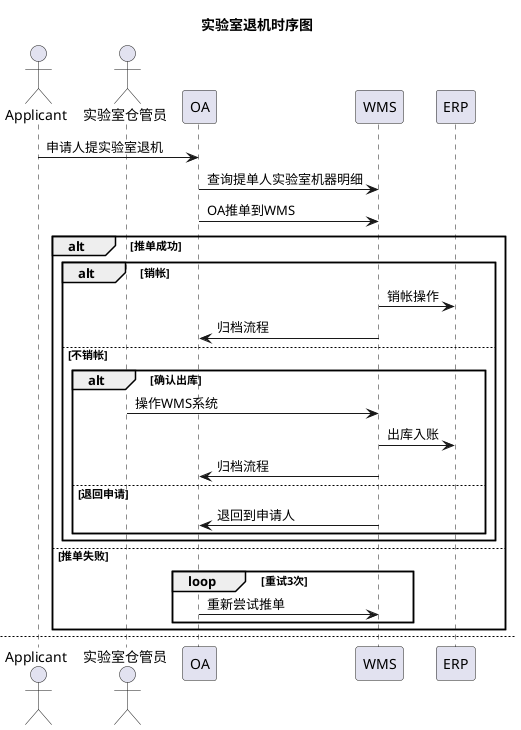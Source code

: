 @startuml
actor Applicant
actor "实验室仓管员"
participant "OA" as OA
participant "WMS" as WMS
participant "ERP" as ERP
title 实验室退机时序图
'autonumber
Applicant -> OA:申请人提实验室退机
OA -> WMS:查询提单人实验室机器明细
OA -> WMS : OA推单到WMS
alt 推单成功
    '判断是否销帐？  销帐 wms-> erp   不销帐 仓管员工操作
    alt 销帐
        WMS->ERP:销帐操作
        WMS->OA : 归档流程
    else 不销帐
        alt 确认出库
            实验室仓管员 -> WMS:操作WMS系统
            WMS->ERP:出库入账
            WMS->OA:归档流程
        else 退回申请
            WMS->OA:退回到申请人
        end
    end
else 推单失败
    loop 重试3次
        OA -> WMS:重新尝试推单
    end
end

newpage 实验室借机时序图
Applicant->OA:申请人提单借机
OA->OA:主管审批
OA->WMS:推单到wms系统
实验室仓管员->WMS:仓管员操作wms
alt 确认出库
    WMS->ERP:erp入账
    WMS->OA: 流程到下一节点至申请人
    OA->OA:申请人确认
    OA->OA:归档
else 退回申请
    WMS->OA:退回到申请人
end

@enduml